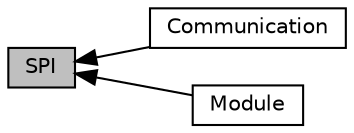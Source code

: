 digraph "SPI"
{
  edge [fontname="Helvetica",fontsize="10",labelfontname="Helvetica",labelfontsize="10"];
  node [fontname="Helvetica",fontsize="10",shape=box];
  rankdir=LR;
  Node1 [label="SPI",height=0.2,width=0.4,color="black", fillcolor="grey75", style="filled", fontcolor="black",tooltip="SPI and GPIO communication (including module selection)"];
  Node2 [label="Communication",height=0.2,width=0.4,color="black", fillcolor="white", style="filled",URL="$group__spiComm.html",tooltip="Communication methods."];
  Node3 [label="Module",height=0.2,width=0.4,color="black", fillcolor="white", style="filled",URL="$group__spiModule.html",tooltip="SPI module settings and communication methods."];
  Node1->Node2 [shape=plaintext, dir="back", style="solid"];
  Node1->Node3 [shape=plaintext, dir="back", style="solid"];
}
